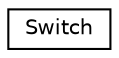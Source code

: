 digraph "Graphical Class Hierarchy"
{
  edge [fontname="Helvetica",fontsize="10",labelfontname="Helvetica",labelfontsize="10"];
  node [fontname="Helvetica",fontsize="10",shape=record];
  rankdir="LR";
  Node0 [label="Switch",height=0.2,width=0.4,color="black", fillcolor="white", style="filled",URL="$classSwitch.html",tooltip="Switch between two input streams. "];
}
